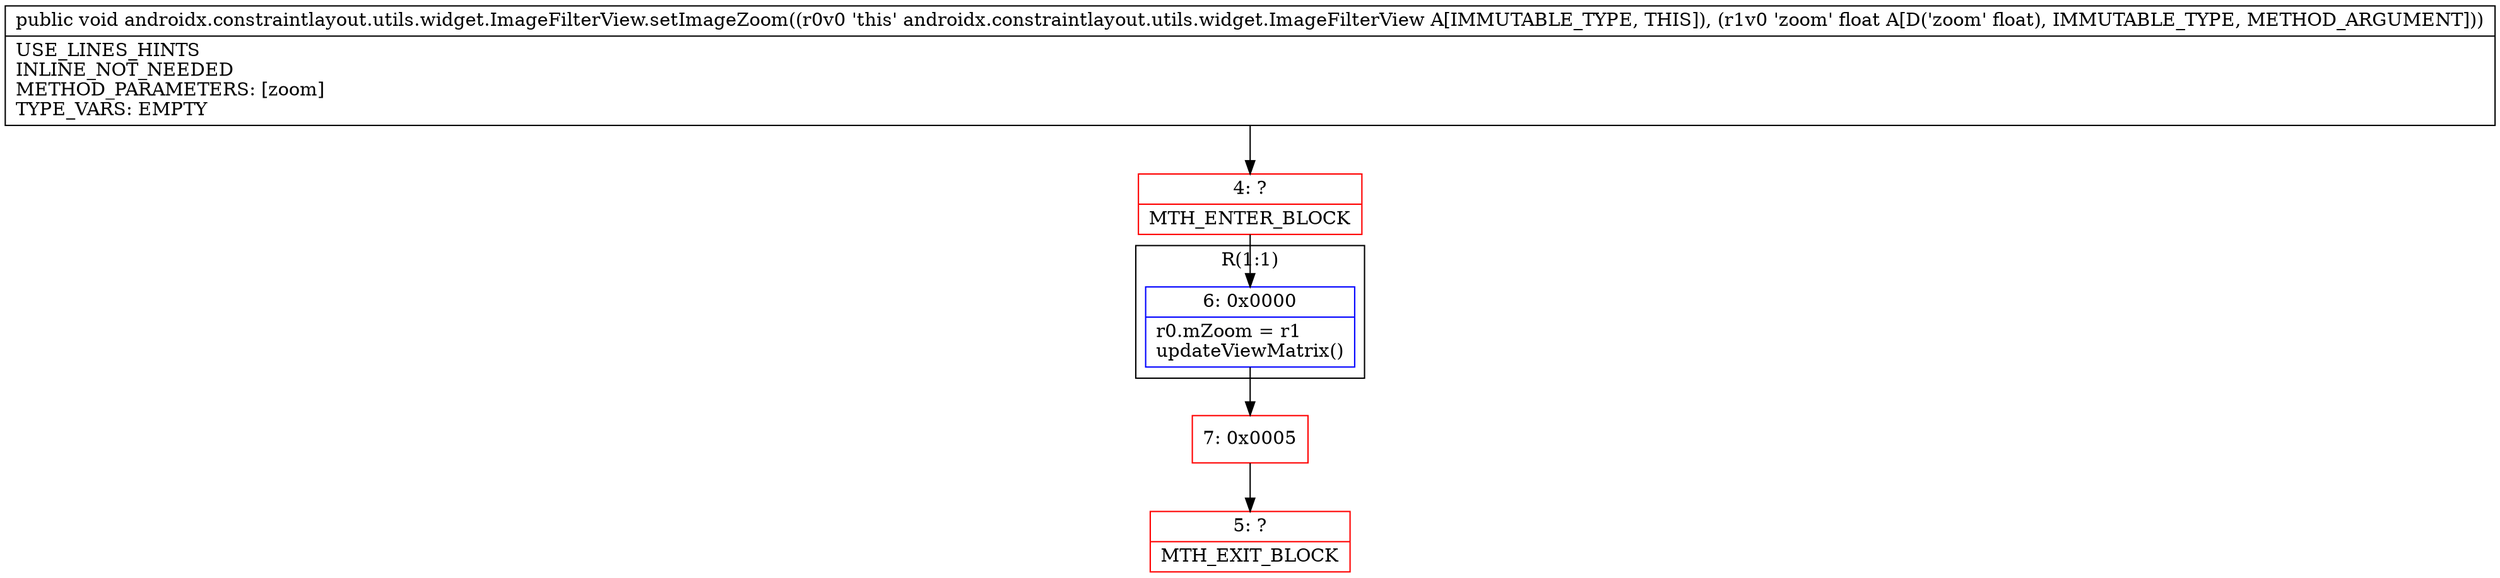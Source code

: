 digraph "CFG forandroidx.constraintlayout.utils.widget.ImageFilterView.setImageZoom(F)V" {
subgraph cluster_Region_559435245 {
label = "R(1:1)";
node [shape=record,color=blue];
Node_6 [shape=record,label="{6\:\ 0x0000|r0.mZoom = r1\lupdateViewMatrix()\l}"];
}
Node_4 [shape=record,color=red,label="{4\:\ ?|MTH_ENTER_BLOCK\l}"];
Node_7 [shape=record,color=red,label="{7\:\ 0x0005}"];
Node_5 [shape=record,color=red,label="{5\:\ ?|MTH_EXIT_BLOCK\l}"];
MethodNode[shape=record,label="{public void androidx.constraintlayout.utils.widget.ImageFilterView.setImageZoom((r0v0 'this' androidx.constraintlayout.utils.widget.ImageFilterView A[IMMUTABLE_TYPE, THIS]), (r1v0 'zoom' float A[D('zoom' float), IMMUTABLE_TYPE, METHOD_ARGUMENT]))  | USE_LINES_HINTS\lINLINE_NOT_NEEDED\lMETHOD_PARAMETERS: [zoom]\lTYPE_VARS: EMPTY\l}"];
MethodNode -> Node_4;Node_6 -> Node_7;
Node_4 -> Node_6;
Node_7 -> Node_5;
}

